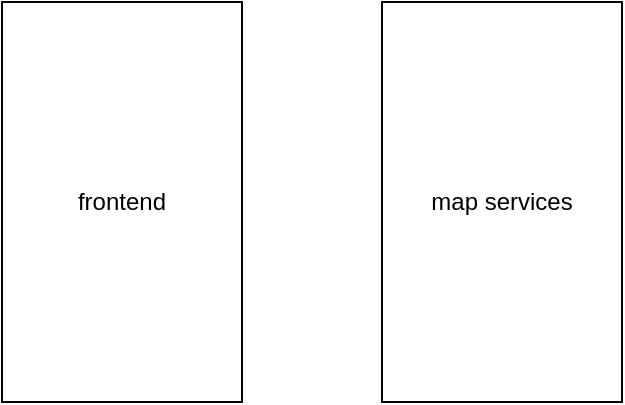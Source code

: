 <mxfile version="24.2.5" type="github">
  <diagram name="Strona-1" id="m5LUH9HP8mJjdcIqBXiX">
    <mxGraphModel dx="1050" dy="522" grid="1" gridSize="10" guides="1" tooltips="1" connect="1" arrows="1" fold="1" page="1" pageScale="1" pageWidth="827" pageHeight="1169" math="0" shadow="0">
      <root>
        <mxCell id="0" />
        <mxCell id="1" parent="0" />
        <mxCell id="S0G9rVYD8cyPHxKN2ZcD-1" value="frontend" style="rounded=0;whiteSpace=wrap;html=1;" vertex="1" parent="1">
          <mxGeometry x="290" y="240" width="120" height="200" as="geometry" />
        </mxCell>
        <mxCell id="S0G9rVYD8cyPHxKN2ZcD-2" value="map services" style="rounded=0;whiteSpace=wrap;html=1;" vertex="1" parent="1">
          <mxGeometry x="480" y="240" width="120" height="200" as="geometry" />
        </mxCell>
      </root>
    </mxGraphModel>
  </diagram>
</mxfile>
